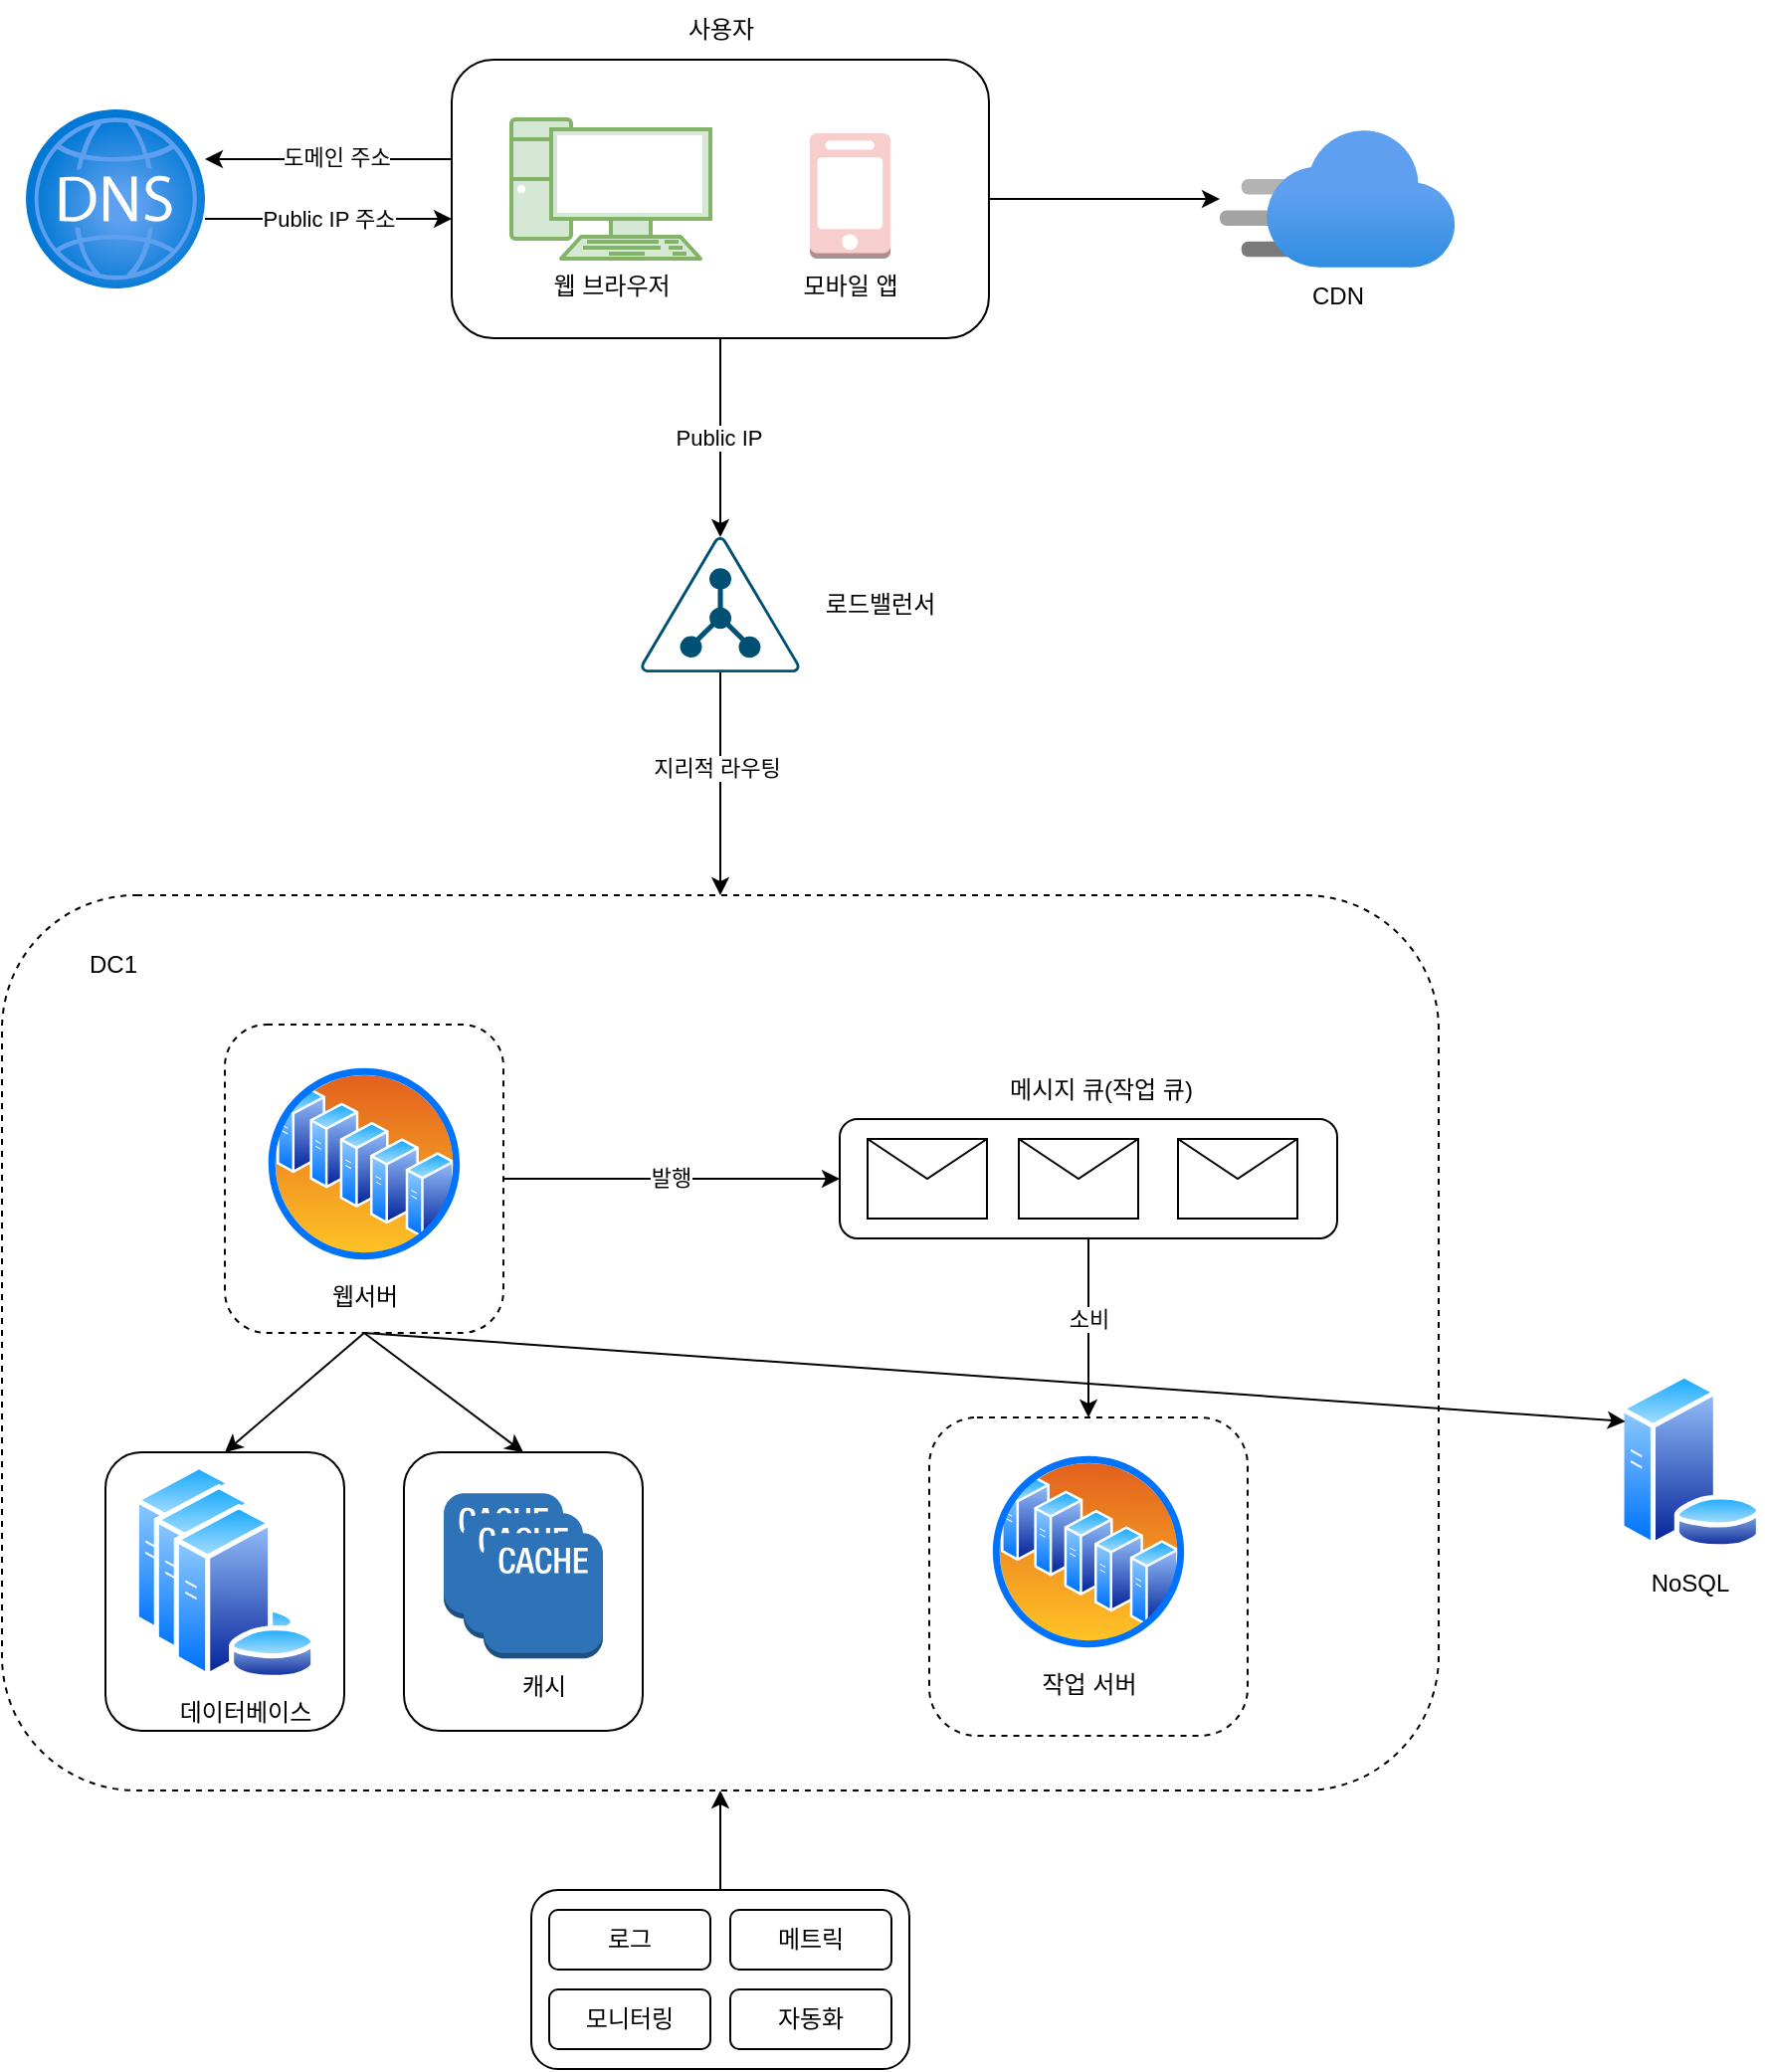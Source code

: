<mxfile version="26.0.11">
  <diagram name="페이지-1" id="rlIk94qliLRaoyaj9lRK">
    <mxGraphModel dx="1593" dy="858" grid="1" gridSize="10" guides="1" tooltips="1" connect="1" arrows="1" fold="1" page="1" pageScale="1" pageWidth="827" pageHeight="1169" math="0" shadow="0">
      <root>
        <mxCell id="0" />
        <mxCell id="1" parent="0" />
        <mxCell id="WWnCUEwSdr3q152t_urP-39" value="" style="edgeStyle=orthogonalEdgeStyle;rounded=0;orthogonalLoop=1;jettySize=auto;html=1;" edge="1" parent="1" source="WWnCUEwSdr3q152t_urP-44" target="WWnCUEwSdr3q152t_urP-47">
          <mxGeometry relative="1" as="geometry" />
        </mxCell>
        <mxCell id="WWnCUEwSdr3q152t_urP-40" value="Public IP" style="edgeLabel;html=1;align=center;verticalAlign=middle;resizable=0;points=[];" vertex="1" connectable="0" parent="WWnCUEwSdr3q152t_urP-39">
          <mxGeometry y="-1" relative="1" as="geometry">
            <mxPoint as="offset" />
          </mxGeometry>
        </mxCell>
        <mxCell id="WWnCUEwSdr3q152t_urP-41" value="" style="edgeStyle=orthogonalEdgeStyle;rounded=0;orthogonalLoop=1;jettySize=auto;html=1;" edge="1" parent="1">
          <mxGeometry relative="1" as="geometry">
            <mxPoint x="414" y="140" as="sourcePoint" />
            <mxPoint x="290" y="140" as="targetPoint" />
          </mxGeometry>
        </mxCell>
        <mxCell id="WWnCUEwSdr3q152t_urP-42" value="도메인 주소" style="edgeLabel;html=1;align=center;verticalAlign=middle;resizable=0;points=[];" vertex="1" connectable="0" parent="WWnCUEwSdr3q152t_urP-41">
          <mxGeometry x="-0.065" y="-1" relative="1" as="geometry">
            <mxPoint as="offset" />
          </mxGeometry>
        </mxCell>
        <mxCell id="WWnCUEwSdr3q152t_urP-43" value="" style="edgeStyle=orthogonalEdgeStyle;rounded=0;orthogonalLoop=1;jettySize=auto;html=1;fillColor=#f8cecc;strokeColor=#000000;" edge="1" parent="1" source="WWnCUEwSdr3q152t_urP-44" target="WWnCUEwSdr3q152t_urP-52">
          <mxGeometry relative="1" as="geometry" />
        </mxCell>
        <mxCell id="WWnCUEwSdr3q152t_urP-44" value="" style="rounded=1;whiteSpace=wrap;html=1;" vertex="1" parent="1">
          <mxGeometry x="414" y="90" width="270" height="140" as="geometry" />
        </mxCell>
        <mxCell id="WWnCUEwSdr3q152t_urP-45" value="&lt;font&gt;웹 브라우저&lt;/font&gt;" style="verticalAlign=top;verticalLabelPosition=bottom;labelPosition=center;align=center;html=1;outlineConnect=0;gradientDirection=north;strokeWidth=1;shape=mxgraph.networks.pc;fillColor=#d5e8d4;strokeColor=#82b366;" vertex="1" parent="1">
          <mxGeometry x="444" y="120" width="100" height="70" as="geometry" />
        </mxCell>
        <mxCell id="WWnCUEwSdr3q152t_urP-46" value="모바일 앱" style="outlineConnect=0;dashed=0;verticalLabelPosition=bottom;verticalAlign=top;align=center;html=1;shape=mxgraph.aws3.mobile_client;fillColor=#f8cecc;strokeColor=#b85450;" vertex="1" parent="1">
          <mxGeometry x="594" y="127" width="40.5" height="63" as="geometry" />
        </mxCell>
        <mxCell id="WWnCUEwSdr3q152t_urP-47" value="" style="points=[[0.5,0,0],[0.765,0.48,0],[0.99,0.98,0],[0.5,1,0],[0.01,0.98,0],[0.235,0.48,0]];verticalLabelPosition=bottom;sketch=0;html=1;verticalAlign=top;aspect=fixed;align=center;pointerEvents=1;shape=mxgraph.cisco19.ldap;fillColor=#005073;strokeColor=none;" vertex="1" parent="1">
          <mxGeometry x="509" y="330" width="80" height="68" as="geometry" />
        </mxCell>
        <mxCell id="WWnCUEwSdr3q152t_urP-48" value="Public IP 주소" style="edgeStyle=orthogonalEdgeStyle;rounded=0;orthogonalLoop=1;jettySize=auto;html=1;" edge="1" parent="1">
          <mxGeometry relative="1" as="geometry">
            <mxPoint x="414" y="170" as="targetPoint" />
            <mxPoint x="290" y="170" as="sourcePoint" />
          </mxGeometry>
        </mxCell>
        <mxCell id="WWnCUEwSdr3q152t_urP-49" value="" style="image;aspect=fixed;html=1;points=[];align=center;fontSize=12;image=img/lib/azure2/networking/DNS_Zones.svg;" vertex="1" parent="1">
          <mxGeometry x="200" y="115" width="90" height="90" as="geometry" />
        </mxCell>
        <mxCell id="WWnCUEwSdr3q152t_urP-50" value="로드밸런서" style="text;html=1;align=center;verticalAlign=middle;resizable=0;points=[];autosize=1;strokeColor=none;fillColor=none;" vertex="1" parent="1">
          <mxGeometry x="589" y="349" width="80" height="30" as="geometry" />
        </mxCell>
        <mxCell id="WWnCUEwSdr3q152t_urP-51" value="사용자" style="text;html=1;align=center;verticalAlign=middle;resizable=0;points=[];autosize=1;strokeColor=none;fillColor=none;" vertex="1" parent="1">
          <mxGeometry x="519" y="60" width="60" height="30" as="geometry" />
        </mxCell>
        <mxCell id="WWnCUEwSdr3q152t_urP-52" value="CDN" style="image;aspect=fixed;html=1;points=[];align=center;fontSize=12;image=img/lib/azure2/app_services/CDN_Profiles.svg;" vertex="1" parent="1">
          <mxGeometry x="800" y="125.25" width="118.15" height="69.5" as="geometry" />
        </mxCell>
        <mxCell id="WWnCUEwSdr3q152t_urP-53" value="NoSQL" style="image;aspect=fixed;perimeter=ellipsePerimeter;html=1;align=center;shadow=0;dashed=0;spacingTop=3;image=img/lib/active_directory/database_server.svg;" vertex="1" parent="1">
          <mxGeometry x="1000" y="750" width="72.7" height="88.66" as="geometry" />
        </mxCell>
        <mxCell id="WWnCUEwSdr3q152t_urP-54" value="" style="rounded=1;whiteSpace=wrap;html=1;dashed=1;" vertex="1" parent="1">
          <mxGeometry x="188" y="510" width="722" height="450" as="geometry" />
        </mxCell>
        <mxCell id="WWnCUEwSdr3q152t_urP-91" value="" style="edgeStyle=orthogonalEdgeStyle;rounded=0;orthogonalLoop=1;jettySize=auto;html=1;entryX=0;entryY=0.5;entryDx=0;entryDy=0;" edge="1" parent="1" source="WWnCUEwSdr3q152t_urP-55" target="WWnCUEwSdr3q152t_urP-82">
          <mxGeometry relative="1" as="geometry">
            <mxPoint x="590" y="652.5" as="targetPoint" />
          </mxGeometry>
        </mxCell>
        <mxCell id="WWnCUEwSdr3q152t_urP-92" value="발행" style="edgeLabel;html=1;align=center;verticalAlign=middle;resizable=0;points=[];" vertex="1" connectable="0" parent="WWnCUEwSdr3q152t_urP-91">
          <mxGeometry x="-0.005" y="1" relative="1" as="geometry">
            <mxPoint as="offset" />
          </mxGeometry>
        </mxCell>
        <mxCell id="WWnCUEwSdr3q152t_urP-55" value="" style="rounded=1;whiteSpace=wrap;html=1;dashed=1;" vertex="1" parent="1">
          <mxGeometry x="300" y="575" width="140" height="155" as="geometry" />
        </mxCell>
        <mxCell id="WWnCUEwSdr3q152t_urP-56" value="웹서버" style="image;aspect=fixed;perimeter=ellipsePerimeter;html=1;align=center;shadow=0;dashed=0;spacingTop=3;image=img/lib/active_directory/server_farm.svg;" vertex="1" parent="1">
          <mxGeometry x="320" y="595" width="100" height="100" as="geometry" />
        </mxCell>
        <mxCell id="WWnCUEwSdr3q152t_urP-57" value="" style="rounded=1;whiteSpace=wrap;html=1;" vertex="1" parent="1">
          <mxGeometry x="240" y="790" width="120" height="140" as="geometry" />
        </mxCell>
        <mxCell id="WWnCUEwSdr3q152t_urP-58" value="" style="image;aspect=fixed;perimeter=ellipsePerimeter;html=1;align=center;shadow=0;dashed=0;spacingTop=3;image=img/lib/active_directory/database_server.svg;" vertex="1" parent="1">
          <mxGeometry x="253.65" y="795.83" width="72.7" height="88.66" as="geometry" />
        </mxCell>
        <mxCell id="WWnCUEwSdr3q152t_urP-59" value="" style="rounded=1;whiteSpace=wrap;html=1;" vertex="1" parent="1">
          <mxGeometry x="390" y="790" width="120" height="140" as="geometry" />
        </mxCell>
        <mxCell id="WWnCUEwSdr3q152t_urP-60" value="" style="outlineConnect=0;dashed=0;verticalLabelPosition=bottom;verticalAlign=top;align=center;html=1;shape=mxgraph.aws3.cache_node;fillColor=#2E73B8;gradientColor=none;" vertex="1" parent="1">
          <mxGeometry x="410" y="810.66" width="60" height="63" as="geometry" />
        </mxCell>
        <mxCell id="WWnCUEwSdr3q152t_urP-70" value="" style="endArrow=classic;html=1;rounded=0;exitX=0.5;exitY=1;exitDx=0;exitDy=0;exitPerimeter=0;entryX=0.5;entryY=0;entryDx=0;entryDy=0;" edge="1" parent="1" source="WWnCUEwSdr3q152t_urP-47" target="WWnCUEwSdr3q152t_urP-54">
          <mxGeometry width="50" height="50" relative="1" as="geometry">
            <mxPoint x="620" y="550" as="sourcePoint" />
            <mxPoint x="670" y="500" as="targetPoint" />
          </mxGeometry>
        </mxCell>
        <mxCell id="WWnCUEwSdr3q152t_urP-71" value="지리적 라우팅" style="edgeLabel;html=1;align=center;verticalAlign=middle;resizable=0;points=[];" vertex="1" connectable="0" parent="WWnCUEwSdr3q152t_urP-70">
          <mxGeometry x="-0.141" y="-2" relative="1" as="geometry">
            <mxPoint as="offset" />
          </mxGeometry>
        </mxCell>
        <mxCell id="WWnCUEwSdr3q152t_urP-72" value="" style="endArrow=classic;html=1;rounded=0;exitX=0.5;exitY=1;exitDx=0;exitDy=0;entryX=0.5;entryY=0;entryDx=0;entryDy=0;" edge="1" parent="1" source="WWnCUEwSdr3q152t_urP-55" target="WWnCUEwSdr3q152t_urP-57">
          <mxGeometry width="50" height="50" relative="1" as="geometry">
            <mxPoint x="630" y="660" as="sourcePoint" />
            <mxPoint x="680" y="610" as="targetPoint" />
          </mxGeometry>
        </mxCell>
        <mxCell id="WWnCUEwSdr3q152t_urP-73" value="" style="endArrow=classic;html=1;rounded=0;exitX=0.5;exitY=1;exitDx=0;exitDy=0;entryX=0.5;entryY=0;entryDx=0;entryDy=0;" edge="1" parent="1" source="WWnCUEwSdr3q152t_urP-55" target="WWnCUEwSdr3q152t_urP-59">
          <mxGeometry width="50" height="50" relative="1" as="geometry">
            <mxPoint x="630" y="660" as="sourcePoint" />
            <mxPoint x="680" y="610" as="targetPoint" />
          </mxGeometry>
        </mxCell>
        <mxCell id="WWnCUEwSdr3q152t_urP-76" value="" style="endArrow=classic;html=1;rounded=0;entryX=0;entryY=0.25;entryDx=0;entryDy=0;exitX=0.5;exitY=1;exitDx=0;exitDy=0;" edge="1" parent="1" target="WWnCUEwSdr3q152t_urP-53" source="WWnCUEwSdr3q152t_urP-55">
          <mxGeometry width="50" height="50" relative="1" as="geometry">
            <mxPoint x="360" y="720" as="sourcePoint" />
            <mxPoint x="670" y="600" as="targetPoint" />
          </mxGeometry>
        </mxCell>
        <mxCell id="WWnCUEwSdr3q152t_urP-79" value="&lt;div style=&quot;text-align: left;&quot;&gt;&lt;span style=&quot;background-color: transparent; color: light-dark(rgb(0, 0, 0), rgb(255, 255, 255));&quot;&gt;DC1&lt;/span&gt;&lt;/div&gt;" style="text;html=1;align=center;verticalAlign=middle;whiteSpace=wrap;rounded=0;" vertex="1" parent="1">
          <mxGeometry x="213.65" y="530" width="60" height="30" as="geometry" />
        </mxCell>
        <mxCell id="WWnCUEwSdr3q152t_urP-80" value="" style="edgeStyle=orthogonalEdgeStyle;rounded=0;orthogonalLoop=1;jettySize=auto;html=1;entryX=0.5;entryY=0;entryDx=0;entryDy=0;exitX=0.5;exitY=1;exitDx=0;exitDy=0;" edge="1" parent="1" source="WWnCUEwSdr3q152t_urP-82" target="WWnCUEwSdr3q152t_urP-87">
          <mxGeometry relative="1" as="geometry">
            <Array as="points">
              <mxPoint x="734" y="690" />
              <mxPoint x="734" y="690" />
            </Array>
            <mxPoint x="740" y="730" as="sourcePoint" />
            <mxPoint x="939" y="654.5" as="targetPoint" />
          </mxGeometry>
        </mxCell>
        <mxCell id="WWnCUEwSdr3q152t_urP-81" value="소비" style="edgeLabel;html=1;align=center;verticalAlign=middle;resizable=0;points=[];" vertex="1" connectable="0" parent="WWnCUEwSdr3q152t_urP-80">
          <mxGeometry x="0.1" y="1" relative="1" as="geometry">
            <mxPoint x="-1" y="-9" as="offset" />
          </mxGeometry>
        </mxCell>
        <mxCell id="WWnCUEwSdr3q152t_urP-82" value="" style="rounded=1;whiteSpace=wrap;html=1;" vertex="1" parent="1">
          <mxGeometry x="609" y="622.5" width="250" height="60" as="geometry" />
        </mxCell>
        <mxCell id="WWnCUEwSdr3q152t_urP-83" value="" style="shape=message;html=1;html=1;outlineConnect=0;labelPosition=center;verticalLabelPosition=bottom;align=center;verticalAlign=top;" vertex="1" parent="1">
          <mxGeometry x="623" y="632.5" width="60" height="40" as="geometry" />
        </mxCell>
        <mxCell id="WWnCUEwSdr3q152t_urP-84" value="" style="shape=message;html=1;html=1;outlineConnect=0;labelPosition=center;verticalLabelPosition=bottom;align=center;verticalAlign=top;" vertex="1" parent="1">
          <mxGeometry x="699" y="632.5" width="60" height="40" as="geometry" />
        </mxCell>
        <mxCell id="WWnCUEwSdr3q152t_urP-85" value="" style="shape=message;html=1;html=1;outlineConnect=0;labelPosition=center;verticalLabelPosition=bottom;align=center;verticalAlign=top;" vertex="1" parent="1">
          <mxGeometry x="779" y="632.5" width="60" height="40" as="geometry" />
        </mxCell>
        <mxCell id="WWnCUEwSdr3q152t_urP-87" value="ㅅ" style="rounded=1;whiteSpace=wrap;html=1;dashed=1;" vertex="1" parent="1">
          <mxGeometry x="654" y="772.5" width="160" height="160" as="geometry" />
        </mxCell>
        <mxCell id="WWnCUEwSdr3q152t_urP-88" value="작업 서버" style="image;aspect=fixed;perimeter=ellipsePerimeter;html=1;align=center;shadow=0;dashed=0;spacingTop=3;image=img/lib/active_directory/server_farm.svg;" vertex="1" parent="1">
          <mxGeometry x="684" y="790" width="100" height="100" as="geometry" />
        </mxCell>
        <mxCell id="WWnCUEwSdr3q152t_urP-86" value="메시지 큐(작업 큐)" style="text;html=1;align=center;verticalAlign=middle;resizable=0;points=[];autosize=1;strokeColor=none;fillColor=none;" vertex="1" parent="1">
          <mxGeometry x="680" y="592.5" width="120" height="30" as="geometry" />
        </mxCell>
        <mxCell id="WWnCUEwSdr3q152t_urP-95" value="" style="outlineConnect=0;dashed=0;verticalLabelPosition=bottom;verticalAlign=top;align=center;html=1;shape=mxgraph.aws3.cache_node;fillColor=#2E73B8;gradientColor=none;" vertex="1" parent="1">
          <mxGeometry x="420" y="820.66" width="60" height="63" as="geometry" />
        </mxCell>
        <mxCell id="WWnCUEwSdr3q152t_urP-98" value="캐시" style="outlineConnect=0;dashed=0;verticalLabelPosition=bottom;verticalAlign=top;align=center;html=1;shape=mxgraph.aws3.cache_node;fillColor=#2E73B8;gradientColor=none;" vertex="1" parent="1">
          <mxGeometry x="430" y="830.66" width="60" height="63" as="geometry" />
        </mxCell>
        <mxCell id="WWnCUEwSdr3q152t_urP-99" value="" style="image;aspect=fixed;perimeter=ellipsePerimeter;html=1;align=center;shadow=0;dashed=0;spacingTop=3;image=img/lib/active_directory/database_server.svg;" vertex="1" parent="1">
          <mxGeometry x="263.65" y="805.83" width="72.7" height="88.66" as="geometry" />
        </mxCell>
        <mxCell id="WWnCUEwSdr3q152t_urP-100" value="데이터베이스" style="image;aspect=fixed;perimeter=ellipsePerimeter;html=1;align=center;shadow=0;dashed=0;spacingTop=3;image=img/lib/active_directory/database_server.svg;" vertex="1" parent="1">
          <mxGeometry x="273.65" y="815.83" width="72.7" height="88.66" as="geometry" />
        </mxCell>
        <mxCell id="WWnCUEwSdr3q152t_urP-106" value="" style="edgeStyle=orthogonalEdgeStyle;rounded=0;orthogonalLoop=1;jettySize=auto;html=1;entryX=0.5;entryY=1;entryDx=0;entryDy=0;" edge="1" parent="1" source="WWnCUEwSdr3q152t_urP-101" target="WWnCUEwSdr3q152t_urP-54">
          <mxGeometry relative="1" as="geometry" />
        </mxCell>
        <mxCell id="WWnCUEwSdr3q152t_urP-101" value="" style="rounded=1;whiteSpace=wrap;html=1;" vertex="1" parent="1">
          <mxGeometry x="454" y="1010" width="190" height="90" as="geometry" />
        </mxCell>
        <mxCell id="WWnCUEwSdr3q152t_urP-102" value="로그" style="rounded=1;whiteSpace=wrap;html=1;" vertex="1" parent="1">
          <mxGeometry x="463" y="1020" width="81" height="30" as="geometry" />
        </mxCell>
        <mxCell id="WWnCUEwSdr3q152t_urP-103" value="메트릭" style="rounded=1;whiteSpace=wrap;html=1;" vertex="1" parent="1">
          <mxGeometry x="554" y="1020" width="81" height="30" as="geometry" />
        </mxCell>
        <mxCell id="WWnCUEwSdr3q152t_urP-104" value="모니터링" style="rounded=1;whiteSpace=wrap;html=1;" vertex="1" parent="1">
          <mxGeometry x="463" y="1060" width="81" height="30" as="geometry" />
        </mxCell>
        <mxCell id="WWnCUEwSdr3q152t_urP-105" value="자동화" style="rounded=1;whiteSpace=wrap;html=1;" vertex="1" parent="1">
          <mxGeometry x="554" y="1060" width="81" height="30" as="geometry" />
        </mxCell>
      </root>
    </mxGraphModel>
  </diagram>
</mxfile>
